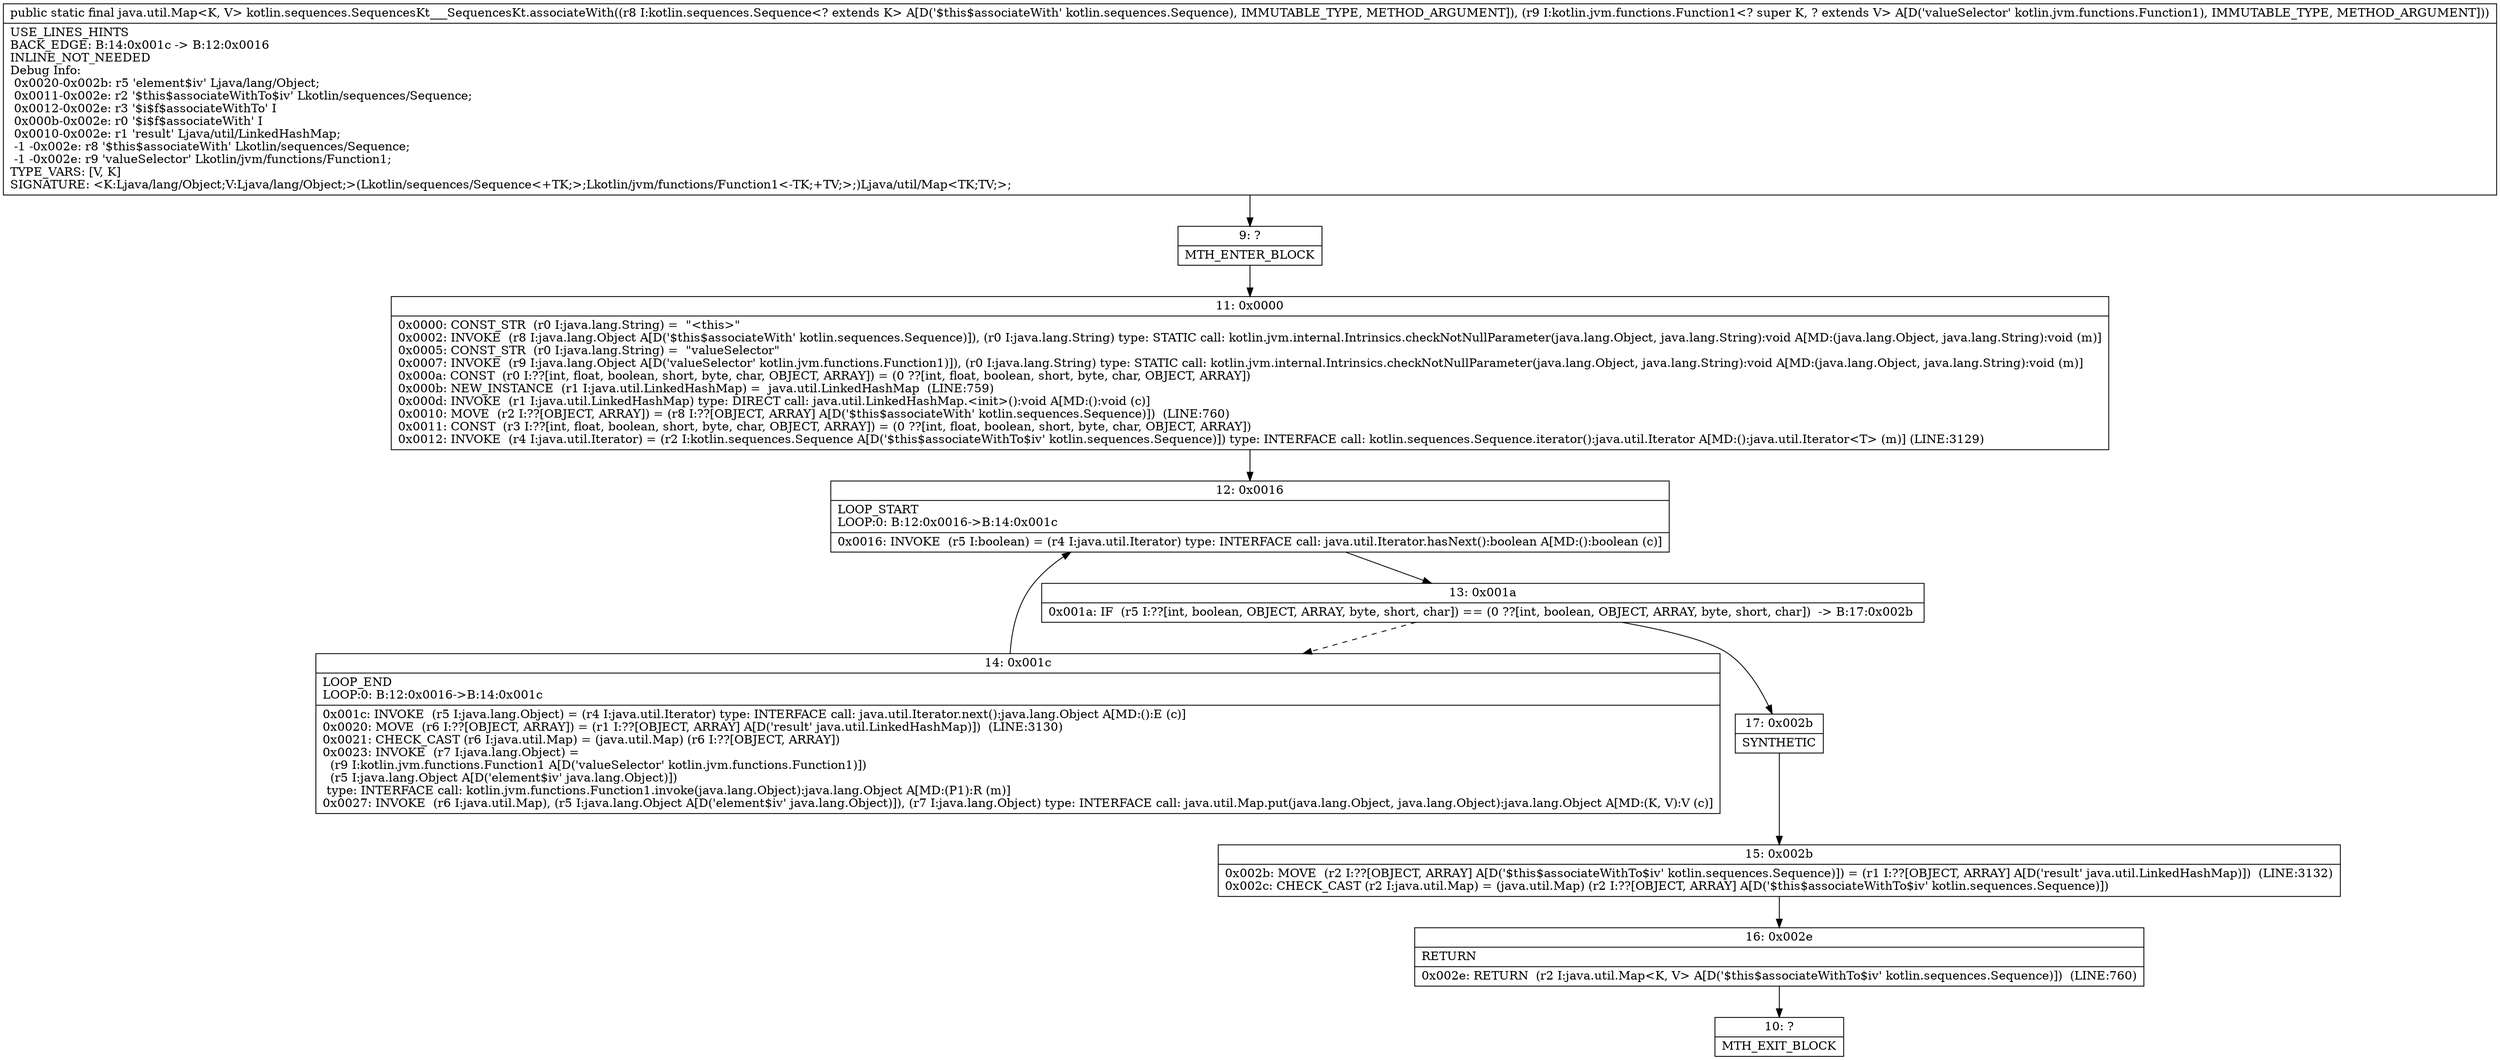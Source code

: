 digraph "CFG forkotlin.sequences.SequencesKt___SequencesKt.associateWith(Lkotlin\/sequences\/Sequence;Lkotlin\/jvm\/functions\/Function1;)Ljava\/util\/Map;" {
Node_9 [shape=record,label="{9\:\ ?|MTH_ENTER_BLOCK\l}"];
Node_11 [shape=record,label="{11\:\ 0x0000|0x0000: CONST_STR  (r0 I:java.lang.String) =  \"\<this\>\" \l0x0002: INVOKE  (r8 I:java.lang.Object A[D('$this$associateWith' kotlin.sequences.Sequence)]), (r0 I:java.lang.String) type: STATIC call: kotlin.jvm.internal.Intrinsics.checkNotNullParameter(java.lang.Object, java.lang.String):void A[MD:(java.lang.Object, java.lang.String):void (m)]\l0x0005: CONST_STR  (r0 I:java.lang.String) =  \"valueSelector\" \l0x0007: INVOKE  (r9 I:java.lang.Object A[D('valueSelector' kotlin.jvm.functions.Function1)]), (r0 I:java.lang.String) type: STATIC call: kotlin.jvm.internal.Intrinsics.checkNotNullParameter(java.lang.Object, java.lang.String):void A[MD:(java.lang.Object, java.lang.String):void (m)]\l0x000a: CONST  (r0 I:??[int, float, boolean, short, byte, char, OBJECT, ARRAY]) = (0 ??[int, float, boolean, short, byte, char, OBJECT, ARRAY]) \l0x000b: NEW_INSTANCE  (r1 I:java.util.LinkedHashMap) =  java.util.LinkedHashMap  (LINE:759)\l0x000d: INVOKE  (r1 I:java.util.LinkedHashMap) type: DIRECT call: java.util.LinkedHashMap.\<init\>():void A[MD:():void (c)]\l0x0010: MOVE  (r2 I:??[OBJECT, ARRAY]) = (r8 I:??[OBJECT, ARRAY] A[D('$this$associateWith' kotlin.sequences.Sequence)])  (LINE:760)\l0x0011: CONST  (r3 I:??[int, float, boolean, short, byte, char, OBJECT, ARRAY]) = (0 ??[int, float, boolean, short, byte, char, OBJECT, ARRAY]) \l0x0012: INVOKE  (r4 I:java.util.Iterator) = (r2 I:kotlin.sequences.Sequence A[D('$this$associateWithTo$iv' kotlin.sequences.Sequence)]) type: INTERFACE call: kotlin.sequences.Sequence.iterator():java.util.Iterator A[MD:():java.util.Iterator\<T\> (m)] (LINE:3129)\l}"];
Node_12 [shape=record,label="{12\:\ 0x0016|LOOP_START\lLOOP:0: B:12:0x0016\-\>B:14:0x001c\l|0x0016: INVOKE  (r5 I:boolean) = (r4 I:java.util.Iterator) type: INTERFACE call: java.util.Iterator.hasNext():boolean A[MD:():boolean (c)]\l}"];
Node_13 [shape=record,label="{13\:\ 0x001a|0x001a: IF  (r5 I:??[int, boolean, OBJECT, ARRAY, byte, short, char]) == (0 ??[int, boolean, OBJECT, ARRAY, byte, short, char])  \-\> B:17:0x002b \l}"];
Node_14 [shape=record,label="{14\:\ 0x001c|LOOP_END\lLOOP:0: B:12:0x0016\-\>B:14:0x001c\l|0x001c: INVOKE  (r5 I:java.lang.Object) = (r4 I:java.util.Iterator) type: INTERFACE call: java.util.Iterator.next():java.lang.Object A[MD:():E (c)]\l0x0020: MOVE  (r6 I:??[OBJECT, ARRAY]) = (r1 I:??[OBJECT, ARRAY] A[D('result' java.util.LinkedHashMap)])  (LINE:3130)\l0x0021: CHECK_CAST (r6 I:java.util.Map) = (java.util.Map) (r6 I:??[OBJECT, ARRAY]) \l0x0023: INVOKE  (r7 I:java.lang.Object) = \l  (r9 I:kotlin.jvm.functions.Function1 A[D('valueSelector' kotlin.jvm.functions.Function1)])\l  (r5 I:java.lang.Object A[D('element$iv' java.lang.Object)])\l type: INTERFACE call: kotlin.jvm.functions.Function1.invoke(java.lang.Object):java.lang.Object A[MD:(P1):R (m)]\l0x0027: INVOKE  (r6 I:java.util.Map), (r5 I:java.lang.Object A[D('element$iv' java.lang.Object)]), (r7 I:java.lang.Object) type: INTERFACE call: java.util.Map.put(java.lang.Object, java.lang.Object):java.lang.Object A[MD:(K, V):V (c)]\l}"];
Node_17 [shape=record,label="{17\:\ 0x002b|SYNTHETIC\l}"];
Node_15 [shape=record,label="{15\:\ 0x002b|0x002b: MOVE  (r2 I:??[OBJECT, ARRAY] A[D('$this$associateWithTo$iv' kotlin.sequences.Sequence)]) = (r1 I:??[OBJECT, ARRAY] A[D('result' java.util.LinkedHashMap)])  (LINE:3132)\l0x002c: CHECK_CAST (r2 I:java.util.Map) = (java.util.Map) (r2 I:??[OBJECT, ARRAY] A[D('$this$associateWithTo$iv' kotlin.sequences.Sequence)]) \l}"];
Node_16 [shape=record,label="{16\:\ 0x002e|RETURN\l|0x002e: RETURN  (r2 I:java.util.Map\<K, V\> A[D('$this$associateWithTo$iv' kotlin.sequences.Sequence)])  (LINE:760)\l}"];
Node_10 [shape=record,label="{10\:\ ?|MTH_EXIT_BLOCK\l}"];
MethodNode[shape=record,label="{public static final java.util.Map\<K, V\> kotlin.sequences.SequencesKt___SequencesKt.associateWith((r8 I:kotlin.sequences.Sequence\<? extends K\> A[D('$this$associateWith' kotlin.sequences.Sequence), IMMUTABLE_TYPE, METHOD_ARGUMENT]), (r9 I:kotlin.jvm.functions.Function1\<? super K, ? extends V\> A[D('valueSelector' kotlin.jvm.functions.Function1), IMMUTABLE_TYPE, METHOD_ARGUMENT]))  | USE_LINES_HINTS\lBACK_EDGE: B:14:0x001c \-\> B:12:0x0016\lINLINE_NOT_NEEDED\lDebug Info:\l  0x0020\-0x002b: r5 'element$iv' Ljava\/lang\/Object;\l  0x0011\-0x002e: r2 '$this$associateWithTo$iv' Lkotlin\/sequences\/Sequence;\l  0x0012\-0x002e: r3 '$i$f$associateWithTo' I\l  0x000b\-0x002e: r0 '$i$f$associateWith' I\l  0x0010\-0x002e: r1 'result' Ljava\/util\/LinkedHashMap;\l  \-1 \-0x002e: r8 '$this$associateWith' Lkotlin\/sequences\/Sequence;\l  \-1 \-0x002e: r9 'valueSelector' Lkotlin\/jvm\/functions\/Function1;\lTYPE_VARS: [V, K]\lSIGNATURE: \<K:Ljava\/lang\/Object;V:Ljava\/lang\/Object;\>(Lkotlin\/sequences\/Sequence\<+TK;\>;Lkotlin\/jvm\/functions\/Function1\<\-TK;+TV;\>;)Ljava\/util\/Map\<TK;TV;\>;\l}"];
MethodNode -> Node_9;Node_9 -> Node_11;
Node_11 -> Node_12;
Node_12 -> Node_13;
Node_13 -> Node_14[style=dashed];
Node_13 -> Node_17;
Node_14 -> Node_12;
Node_17 -> Node_15;
Node_15 -> Node_16;
Node_16 -> Node_10;
}

